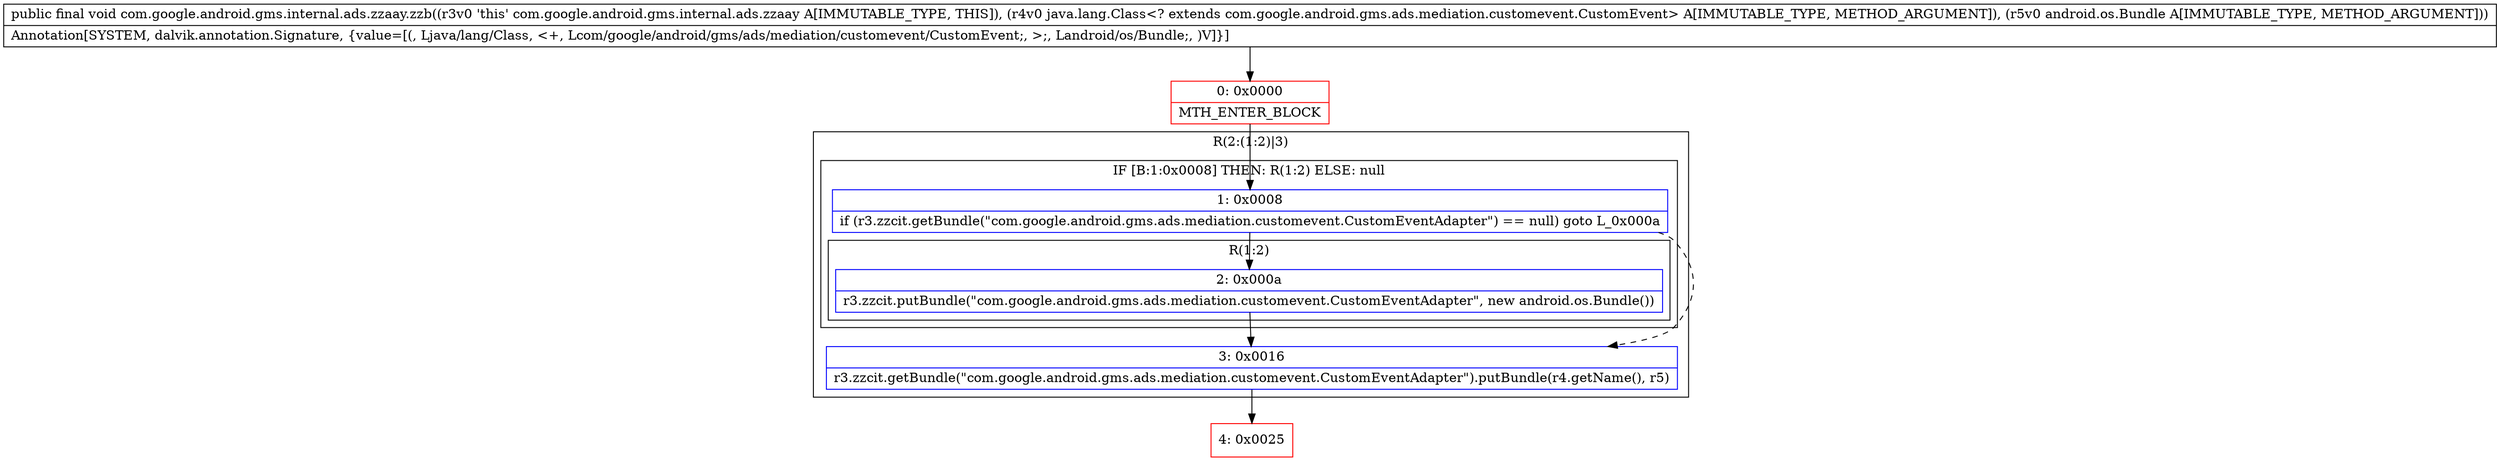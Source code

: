 digraph "CFG forcom.google.android.gms.internal.ads.zzaay.zzb(Ljava\/lang\/Class;Landroid\/os\/Bundle;)V" {
subgraph cluster_Region_1557373898 {
label = "R(2:(1:2)|3)";
node [shape=record,color=blue];
subgraph cluster_IfRegion_1258736943 {
label = "IF [B:1:0x0008] THEN: R(1:2) ELSE: null";
node [shape=record,color=blue];
Node_1 [shape=record,label="{1\:\ 0x0008|if (r3.zzcit.getBundle(\"com.google.android.gms.ads.mediation.customevent.CustomEventAdapter\") == null) goto L_0x000a\l}"];
subgraph cluster_Region_1126356646 {
label = "R(1:2)";
node [shape=record,color=blue];
Node_2 [shape=record,label="{2\:\ 0x000a|r3.zzcit.putBundle(\"com.google.android.gms.ads.mediation.customevent.CustomEventAdapter\", new android.os.Bundle())\l}"];
}
}
Node_3 [shape=record,label="{3\:\ 0x0016|r3.zzcit.getBundle(\"com.google.android.gms.ads.mediation.customevent.CustomEventAdapter\").putBundle(r4.getName(), r5)\l}"];
}
Node_0 [shape=record,color=red,label="{0\:\ 0x0000|MTH_ENTER_BLOCK\l}"];
Node_4 [shape=record,color=red,label="{4\:\ 0x0025}"];
MethodNode[shape=record,label="{public final void com.google.android.gms.internal.ads.zzaay.zzb((r3v0 'this' com.google.android.gms.internal.ads.zzaay A[IMMUTABLE_TYPE, THIS]), (r4v0 java.lang.Class\<? extends com.google.android.gms.ads.mediation.customevent.CustomEvent\> A[IMMUTABLE_TYPE, METHOD_ARGUMENT]), (r5v0 android.os.Bundle A[IMMUTABLE_TYPE, METHOD_ARGUMENT]))  | Annotation[SYSTEM, dalvik.annotation.Signature, \{value=[(, Ljava\/lang\/Class, \<+, Lcom\/google\/android\/gms\/ads\/mediation\/customevent\/CustomEvent;, \>;, Landroid\/os\/Bundle;, )V]\}]\l}"];
MethodNode -> Node_0;
Node_1 -> Node_2;
Node_1 -> Node_3[style=dashed];
Node_2 -> Node_3;
Node_3 -> Node_4;
Node_0 -> Node_1;
}

